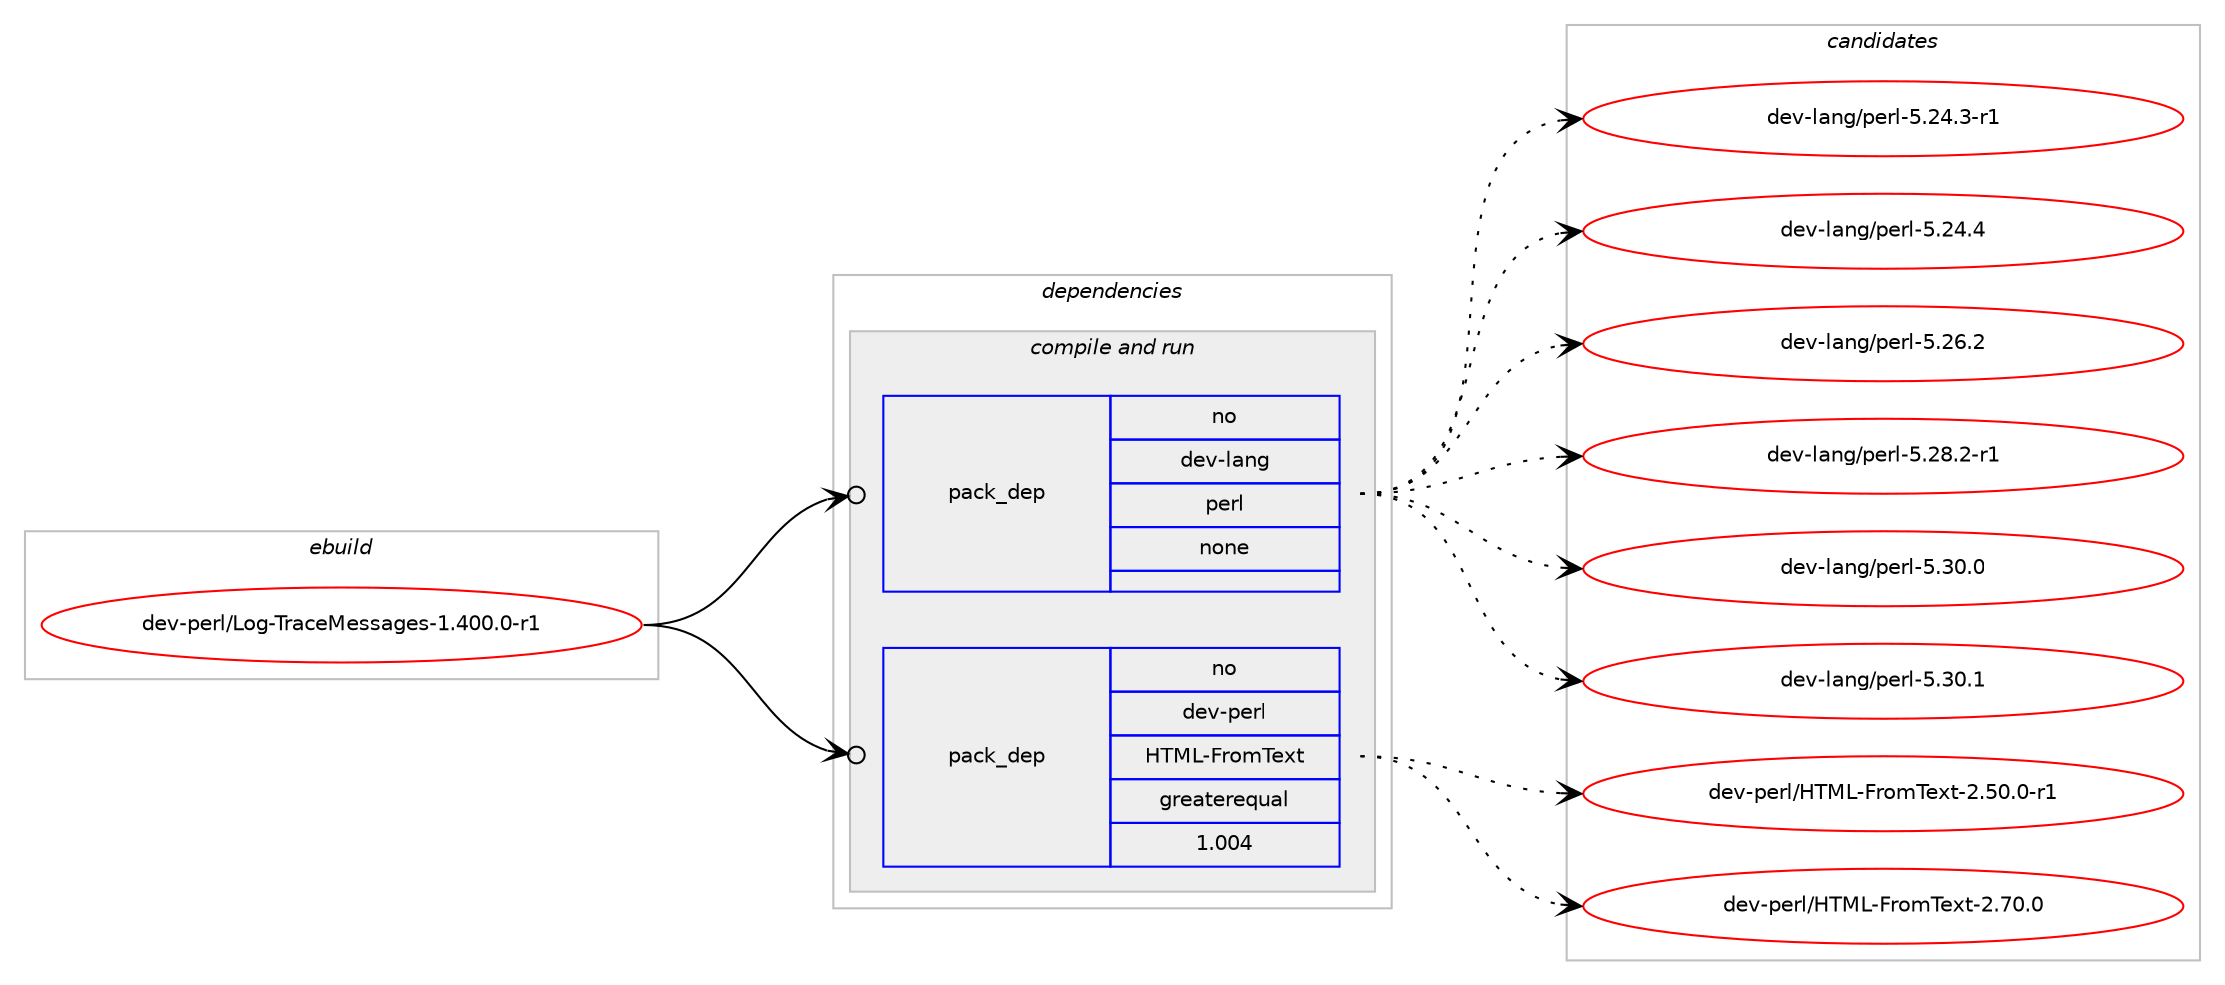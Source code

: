 digraph prolog {

# *************
# Graph options
# *************

newrank=true;
concentrate=true;
compound=true;
graph [rankdir=LR,fontname=Helvetica,fontsize=10,ranksep=1.5];#, ranksep=2.5, nodesep=0.2];
edge  [arrowhead=vee];
node  [fontname=Helvetica,fontsize=10];

# **********
# The ebuild
# **********

subgraph cluster_leftcol {
color=gray;
rank=same;
label=<<i>ebuild</i>>;
id [label="dev-perl/Log-TraceMessages-1.400.0-r1", color=red, width=4, href="../dev-perl/Log-TraceMessages-1.400.0-r1.svg"];
}

# ****************
# The dependencies
# ****************

subgraph cluster_midcol {
color=gray;
label=<<i>dependencies</i>>;
subgraph cluster_compile {
fillcolor="#eeeeee";
style=filled;
label=<<i>compile</i>>;
}
subgraph cluster_compileandrun {
fillcolor="#eeeeee";
style=filled;
label=<<i>compile and run</i>>;
subgraph pack434888 {
dependency580422 [label=<<TABLE BORDER="0" CELLBORDER="1" CELLSPACING="0" CELLPADDING="4" WIDTH="220"><TR><TD ROWSPAN="6" CELLPADDING="30">pack_dep</TD></TR><TR><TD WIDTH="110">no</TD></TR><TR><TD>dev-lang</TD></TR><TR><TD>perl</TD></TR><TR><TD>none</TD></TR><TR><TD></TD></TR></TABLE>>, shape=none, color=blue];
}
id:e -> dependency580422:w [weight=20,style="solid",arrowhead="odotvee"];
subgraph pack434889 {
dependency580423 [label=<<TABLE BORDER="0" CELLBORDER="1" CELLSPACING="0" CELLPADDING="4" WIDTH="220"><TR><TD ROWSPAN="6" CELLPADDING="30">pack_dep</TD></TR><TR><TD WIDTH="110">no</TD></TR><TR><TD>dev-perl</TD></TR><TR><TD>HTML-FromText</TD></TR><TR><TD>greaterequal</TD></TR><TR><TD>1.004</TD></TR></TABLE>>, shape=none, color=blue];
}
id:e -> dependency580423:w [weight=20,style="solid",arrowhead="odotvee"];
}
subgraph cluster_run {
fillcolor="#eeeeee";
style=filled;
label=<<i>run</i>>;
}
}

# **************
# The candidates
# **************

subgraph cluster_choices {
rank=same;
color=gray;
label=<<i>candidates</i>>;

subgraph choice434888 {
color=black;
nodesep=1;
choice100101118451089711010347112101114108455346505246514511449 [label="dev-lang/perl-5.24.3-r1", color=red, width=4,href="../dev-lang/perl-5.24.3-r1.svg"];
choice10010111845108971101034711210111410845534650524652 [label="dev-lang/perl-5.24.4", color=red, width=4,href="../dev-lang/perl-5.24.4.svg"];
choice10010111845108971101034711210111410845534650544650 [label="dev-lang/perl-5.26.2", color=red, width=4,href="../dev-lang/perl-5.26.2.svg"];
choice100101118451089711010347112101114108455346505646504511449 [label="dev-lang/perl-5.28.2-r1", color=red, width=4,href="../dev-lang/perl-5.28.2-r1.svg"];
choice10010111845108971101034711210111410845534651484648 [label="dev-lang/perl-5.30.0", color=red, width=4,href="../dev-lang/perl-5.30.0.svg"];
choice10010111845108971101034711210111410845534651484649 [label="dev-lang/perl-5.30.1", color=red, width=4,href="../dev-lang/perl-5.30.1.svg"];
dependency580422:e -> choice100101118451089711010347112101114108455346505246514511449:w [style=dotted,weight="100"];
dependency580422:e -> choice10010111845108971101034711210111410845534650524652:w [style=dotted,weight="100"];
dependency580422:e -> choice10010111845108971101034711210111410845534650544650:w [style=dotted,weight="100"];
dependency580422:e -> choice100101118451089711010347112101114108455346505646504511449:w [style=dotted,weight="100"];
dependency580422:e -> choice10010111845108971101034711210111410845534651484648:w [style=dotted,weight="100"];
dependency580422:e -> choice10010111845108971101034711210111410845534651484649:w [style=dotted,weight="100"];
}
subgraph choice434889 {
color=black;
nodesep=1;
choice100101118451121011141084772847776457011411110984101120116455046534846484511449 [label="dev-perl/HTML-FromText-2.50.0-r1", color=red, width=4,href="../dev-perl/HTML-FromText-2.50.0-r1.svg"];
choice10010111845112101114108477284777645701141111098410112011645504655484648 [label="dev-perl/HTML-FromText-2.70.0", color=red, width=4,href="../dev-perl/HTML-FromText-2.70.0.svg"];
dependency580423:e -> choice100101118451121011141084772847776457011411110984101120116455046534846484511449:w [style=dotted,weight="100"];
dependency580423:e -> choice10010111845112101114108477284777645701141111098410112011645504655484648:w [style=dotted,weight="100"];
}
}

}

